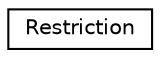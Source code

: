digraph "Graphical Class Hierarchy"
{
  edge [fontname="Helvetica",fontsize="10",labelfontname="Helvetica",labelfontsize="10"];
  node [fontname="Helvetica",fontsize="10",shape=record];
  rankdir="LR";
  Node0 [label="Restriction",height=0.2,width=0.4,color="black", fillcolor="white", style="filled",URL="$classRestriction.html"];
}

